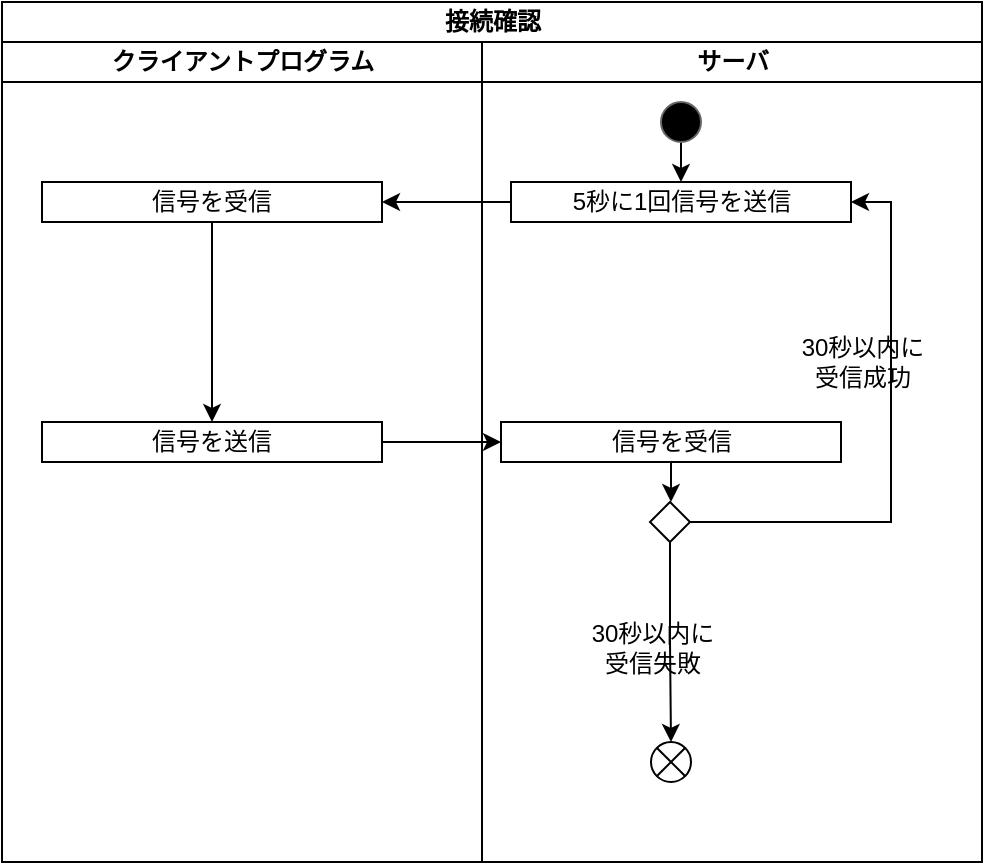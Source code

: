 <mxfile version="26.2.12">
  <diagram name="ページ1" id="xkykd1ApC_2P7UzqUOBf">
    <mxGraphModel dx="693" dy="833" grid="1" gridSize="10" guides="1" tooltips="1" connect="1" arrows="1" fold="1" page="1" pageScale="1" pageWidth="827" pageHeight="1169" math="0" shadow="0">
      <root>
        <mxCell id="0" />
        <mxCell id="1" parent="0" />
        <mxCell id="5tv2C6Y2cOQbeZCEMZwO-1" value="接続確認" style="swimlane;childLayout=stackLayout;resizeParent=1;resizeParentMax=0;startSize=20;html=1;" vertex="1" parent="1">
          <mxGeometry x="70" y="90" width="490" height="430" as="geometry" />
        </mxCell>
        <mxCell id="5tv2C6Y2cOQbeZCEMZwO-4" value="クライアントプログラム" style="swimlane;startSize=20;html=1;" vertex="1" parent="5tv2C6Y2cOQbeZCEMZwO-1">
          <mxGeometry y="20" width="240" height="410" as="geometry" />
        </mxCell>
        <mxCell id="5tv2C6Y2cOQbeZCEMZwO-57" style="edgeStyle=orthogonalEdgeStyle;rounded=0;orthogonalLoop=1;jettySize=auto;html=1;exitX=0.5;exitY=1;exitDx=0;exitDy=0;entryX=0.5;entryY=0;entryDx=0;entryDy=0;" edge="1" parent="5tv2C6Y2cOQbeZCEMZwO-4" source="5tv2C6Y2cOQbeZCEMZwO-9" target="5tv2C6Y2cOQbeZCEMZwO-47">
          <mxGeometry relative="1" as="geometry" />
        </mxCell>
        <mxCell id="5tv2C6Y2cOQbeZCEMZwO-9" value="信号を受信" style="rounded=0;whiteSpace=wrap;html=1;" vertex="1" parent="5tv2C6Y2cOQbeZCEMZwO-4">
          <mxGeometry x="20" y="70" width="170" height="20" as="geometry" />
        </mxCell>
        <mxCell id="5tv2C6Y2cOQbeZCEMZwO-47" value="信号を送信" style="rounded=0;whiteSpace=wrap;html=1;" vertex="1" parent="5tv2C6Y2cOQbeZCEMZwO-4">
          <mxGeometry x="20" y="190" width="170" height="20" as="geometry" />
        </mxCell>
        <mxCell id="5tv2C6Y2cOQbeZCEMZwO-18" value="サーバ" style="swimlane;startSize=20;html=1;" vertex="1" parent="5tv2C6Y2cOQbeZCEMZwO-1">
          <mxGeometry x="240" y="20" width="250" height="410" as="geometry" />
        </mxCell>
        <mxCell id="5tv2C6Y2cOQbeZCEMZwO-84" style="edgeStyle=orthogonalEdgeStyle;rounded=0;orthogonalLoop=1;jettySize=auto;html=1;exitX=0.5;exitY=1;exitDx=0;exitDy=0;entryX=0.5;entryY=0;entryDx=0;entryDy=0;" edge="1" parent="5tv2C6Y2cOQbeZCEMZwO-18" source="5tv2C6Y2cOQbeZCEMZwO-5" target="5tv2C6Y2cOQbeZCEMZwO-20">
          <mxGeometry relative="1" as="geometry" />
        </mxCell>
        <mxCell id="5tv2C6Y2cOQbeZCEMZwO-5" value="" style="ellipse;whiteSpace=wrap;html=1;aspect=fixed;fillColor=light-dark(#000000, #1a1a1a);fontColor=#333333;strokeColor=#666666;" vertex="1" parent="5tv2C6Y2cOQbeZCEMZwO-18">
          <mxGeometry x="89.5" y="30" width="20" height="20" as="geometry" />
        </mxCell>
        <mxCell id="5tv2C6Y2cOQbeZCEMZwO-20" value="5秒に1回信号を送信" style="rounded=0;whiteSpace=wrap;html=1;" vertex="1" parent="5tv2C6Y2cOQbeZCEMZwO-18">
          <mxGeometry x="14.5" y="70" width="170" height="20" as="geometry" />
        </mxCell>
        <mxCell id="5tv2C6Y2cOQbeZCEMZwO-64" style="edgeStyle=orthogonalEdgeStyle;rounded=0;orthogonalLoop=1;jettySize=auto;html=1;exitX=0.5;exitY=1;exitDx=0;exitDy=0;" edge="1" parent="5tv2C6Y2cOQbeZCEMZwO-18" source="5tv2C6Y2cOQbeZCEMZwO-42">
          <mxGeometry relative="1" as="geometry">
            <mxPoint x="94.5" y="230" as="targetPoint" />
          </mxGeometry>
        </mxCell>
        <mxCell id="5tv2C6Y2cOQbeZCEMZwO-42" value="信号を受信" style="rounded=0;whiteSpace=wrap;html=1;" vertex="1" parent="5tv2C6Y2cOQbeZCEMZwO-18">
          <mxGeometry x="9.5" y="190" width="170" height="20" as="geometry" />
        </mxCell>
        <mxCell id="5tv2C6Y2cOQbeZCEMZwO-81" style="edgeStyle=orthogonalEdgeStyle;rounded=0;orthogonalLoop=1;jettySize=auto;html=1;exitX=1;exitY=0.5;exitDx=0;exitDy=0;entryX=1;entryY=0.5;entryDx=0;entryDy=0;" edge="1" parent="5tv2C6Y2cOQbeZCEMZwO-18" source="5tv2C6Y2cOQbeZCEMZwO-43" target="5tv2C6Y2cOQbeZCEMZwO-20">
          <mxGeometry relative="1" as="geometry" />
        </mxCell>
        <mxCell id="5tv2C6Y2cOQbeZCEMZwO-43" value="" style="rhombus;whiteSpace=wrap;html=1;" vertex="1" parent="5tv2C6Y2cOQbeZCEMZwO-18">
          <mxGeometry x="84" y="230" width="20" height="20" as="geometry" />
        </mxCell>
        <mxCell id="5tv2C6Y2cOQbeZCEMZwO-68" value="30秒以内に&lt;div&gt;受信成功&lt;/div&gt;" style="text;html=1;align=center;verticalAlign=middle;resizable=0;points=[];autosize=1;strokeColor=none;fillColor=none;" vertex="1" parent="5tv2C6Y2cOQbeZCEMZwO-18">
          <mxGeometry x="150" y="140" width="80" height="40" as="geometry" />
        </mxCell>
        <mxCell id="5tv2C6Y2cOQbeZCEMZwO-71" value="30秒以内に&lt;div&gt;受信失敗&lt;/div&gt;" style="text;html=1;align=center;verticalAlign=middle;resizable=0;points=[];autosize=1;strokeColor=none;fillColor=none;" vertex="1" parent="5tv2C6Y2cOQbeZCEMZwO-18">
          <mxGeometry x="45" y="283" width="80" height="40" as="geometry" />
        </mxCell>
        <mxCell id="5tv2C6Y2cOQbeZCEMZwO-80" value="" style="edgeStyle=orthogonalEdgeStyle;rounded=0;orthogonalLoop=1;jettySize=auto;html=1;exitX=0.5;exitY=1;exitDx=0;exitDy=0;entryX=0.5;entryY=0;entryDx=0;entryDy=0;" edge="1" parent="5tv2C6Y2cOQbeZCEMZwO-18" source="5tv2C6Y2cOQbeZCEMZwO-82">
          <mxGeometry relative="1" as="geometry">
            <mxPoint x="404" y="360" as="sourcePoint" />
            <mxPoint x="94" y="350" as="targetPoint" />
          </mxGeometry>
        </mxCell>
        <mxCell id="5tv2C6Y2cOQbeZCEMZwO-82" value="" style="verticalLabelPosition=bottom;verticalAlign=top;html=1;shape=mxgraph.flowchart.or;" vertex="1" parent="5tv2C6Y2cOQbeZCEMZwO-18">
          <mxGeometry x="84.5" y="350" width="20" height="20" as="geometry" />
        </mxCell>
        <mxCell id="5tv2C6Y2cOQbeZCEMZwO-83" value="" style="edgeStyle=orthogonalEdgeStyle;rounded=0;orthogonalLoop=1;jettySize=auto;html=1;exitX=0.5;exitY=1;exitDx=0;exitDy=0;entryX=0.5;entryY=0;entryDx=0;entryDy=0;" edge="1" parent="5tv2C6Y2cOQbeZCEMZwO-18" source="5tv2C6Y2cOQbeZCEMZwO-43" target="5tv2C6Y2cOQbeZCEMZwO-82">
          <mxGeometry relative="1" as="geometry">
            <mxPoint x="404" y="360" as="sourcePoint" />
            <mxPoint x="404" y="460" as="targetPoint" />
          </mxGeometry>
        </mxCell>
        <mxCell id="5tv2C6Y2cOQbeZCEMZwO-58" style="edgeStyle=orthogonalEdgeStyle;rounded=0;orthogonalLoop=1;jettySize=auto;html=1;exitX=0;exitY=0.5;exitDx=0;exitDy=0;entryX=1;entryY=0.5;entryDx=0;entryDy=0;" edge="1" parent="5tv2C6Y2cOQbeZCEMZwO-1" source="5tv2C6Y2cOQbeZCEMZwO-20" target="5tv2C6Y2cOQbeZCEMZwO-9">
          <mxGeometry relative="1" as="geometry" />
        </mxCell>
        <mxCell id="5tv2C6Y2cOQbeZCEMZwO-59" style="edgeStyle=orthogonalEdgeStyle;rounded=0;orthogonalLoop=1;jettySize=auto;html=1;exitX=1;exitY=0.5;exitDx=0;exitDy=0;entryX=0;entryY=0.5;entryDx=0;entryDy=0;" edge="1" parent="5tv2C6Y2cOQbeZCEMZwO-1" source="5tv2C6Y2cOQbeZCEMZwO-47" target="5tv2C6Y2cOQbeZCEMZwO-42">
          <mxGeometry relative="1" as="geometry" />
        </mxCell>
      </root>
    </mxGraphModel>
  </diagram>
</mxfile>
